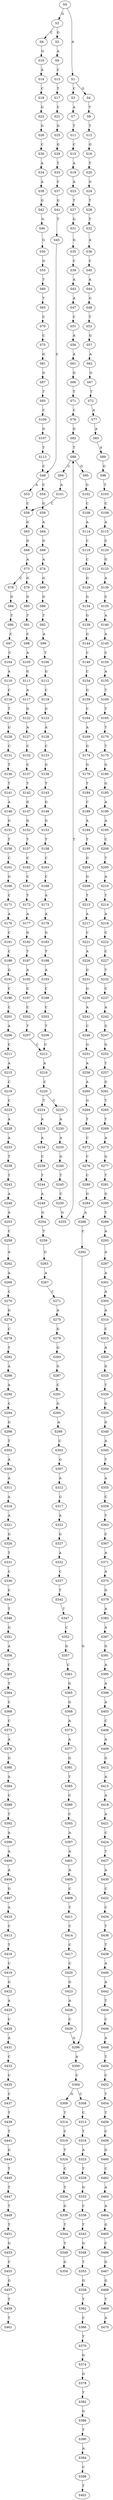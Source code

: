 strict digraph  {
	S0 -> S1 [ label = A ];
	S0 -> S2 [ label = G ];
	S1 -> S3 [ label = C ];
	S1 -> S4 [ label = G ];
	S2 -> S5 [ label = G ];
	S2 -> S6 [ label = C ];
	S3 -> S7 [ label = A ];
	S4 -> S8 [ label = T ];
	S5 -> S9 [ label = A ];
	S6 -> S10 [ label = G ];
	S7 -> S11 [ label = T ];
	S8 -> S12 [ label = T ];
	S9 -> S13 [ label = C ];
	S10 -> S14 [ label = A ];
	S11 -> S15 [ label = C ];
	S12 -> S16 [ label = G ];
	S13 -> S17 [ label = T ];
	S14 -> S18 [ label = C ];
	S15 -> S19 [ label = A ];
	S16 -> S20 [ label = T ];
	S17 -> S21 [ label = C ];
	S18 -> S22 [ label = G ];
	S19 -> S23 [ label = A ];
	S20 -> S24 [ label = G ];
	S21 -> S25 [ label = G ];
	S22 -> S26 [ label = G ];
	S23 -> S27 [ label = T ];
	S24 -> S28 [ label = T ];
	S25 -> S29 [ label = G ];
	S26 -> S30 [ label = C ];
	S27 -> S31 [ label = G ];
	S28 -> S32 [ label = T ];
	S29 -> S33 [ label = T ];
	S30 -> S34 [ label = A ];
	S31 -> S35 [ label = G ];
	S32 -> S36 [ label = A ];
	S33 -> S37 [ label = C ];
	S34 -> S38 [ label = A ];
	S35 -> S39 [ label = C ];
	S36 -> S40 [ label = C ];
	S37 -> S41 [ label = G ];
	S38 -> S42 [ label = G ];
	S39 -> S43 [ label = A ];
	S40 -> S44 [ label = A ];
	S41 -> S45 [ label = T ];
	S42 -> S46 [ label = G ];
	S43 -> S47 [ label = A ];
	S44 -> S48 [ label = G ];
	S45 -> S49 [ label = C ];
	S46 -> S50 [ label = G ];
	S47 -> S51 [ label = C ];
	S48 -> S52 [ label = T ];
	S49 -> S53 [ label = A ];
	S49 -> S54 [ label = C ];
	S50 -> S55 [ label = G ];
	S51 -> S56 [ label = A ];
	S52 -> S57 [ label = G ];
	S53 -> S58 [ label = C ];
	S54 -> S59 [ label = G ];
	S55 -> S60 [ label = T ];
	S56 -> S61 [ label = A ];
	S57 -> S62 [ label = A ];
	S58 -> S63 [ label = G ];
	S59 -> S64 [ label = A ];
	S60 -> S65 [ label = T ];
	S61 -> S66 [ label = G ];
	S62 -> S67 [ label = G ];
	S63 -> S68 [ label = G ];
	S64 -> S69 [ label = G ];
	S65 -> S70 [ label = C ];
	S66 -> S71 [ label = T ];
	S67 -> S72 [ label = T ];
	S68 -> S73 [ label = A ];
	S69 -> S74 [ label = A ];
	S70 -> S75 [ label = C ];
	S71 -> S76 [ label = C ];
	S72 -> S77 [ label = A ];
	S73 -> S78 [ label = C ];
	S73 -> S79 [ label = G ];
	S74 -> S80 [ label = G ];
	S75 -> S81 [ label = G ];
	S76 -> S82 [ label = G ];
	S77 -> S83 [ label = A ];
	S78 -> S84 [ label = G ];
	S79 -> S85 [ label = G ];
	S80 -> S86 [ label = G ];
	S81 -> S87 [ label = G ];
	S82 -> S88 [ label = T ];
	S83 -> S89 [ label = A ];
	S84 -> S90 [ label = T ];
	S85 -> S91 [ label = T ];
	S86 -> S92 [ label = T ];
	S87 -> S93 [ label = T ];
	S88 -> S94 [ label = C ];
	S88 -> S95 [ label = G ];
	S89 -> S96 [ label = G ];
	S90 -> S97 [ label = C ];
	S91 -> S98 [ label = C ];
	S92 -> S99 [ label = A ];
	S93 -> S100 [ label = C ];
	S94 -> S101 [ label = A ];
	S95 -> S102 [ label = G ];
	S96 -> S103 [ label = T ];
	S97 -> S104 [ label = C ];
	S98 -> S105 [ label = A ];
	S99 -> S106 [ label = T ];
	S100 -> S107 [ label = G ];
	S101 -> S58 [ label = C ];
	S102 -> S108 [ label = C ];
	S103 -> S109 [ label = C ];
	S104 -> S110 [ label = A ];
	S105 -> S111 [ label = G ];
	S106 -> S112 [ label = G ];
	S107 -> S113 [ label = T ];
	S108 -> S114 [ label = A ];
	S109 -> S115 [ label = A ];
	S110 -> S116 [ label = C ];
	S111 -> S117 [ label = A ];
	S112 -> S118 [ label = C ];
	S113 -> S49 [ label = C ];
	S114 -> S119 [ label = C ];
	S115 -> S120 [ label = C ];
	S116 -> S121 [ label = T ];
	S117 -> S122 [ label = G ];
	S118 -> S123 [ label = G ];
	S119 -> S124 [ label = C ];
	S120 -> S125 [ label = G ];
	S121 -> S126 [ label = G ];
	S122 -> S127 [ label = A ];
	S123 -> S128 [ label = A ];
	S124 -> S129 [ label = G ];
	S125 -> S130 [ label = A ];
	S126 -> S131 [ label = C ];
	S127 -> S132 [ label = C ];
	S128 -> S133 [ label = C ];
	S129 -> S134 [ label = G ];
	S130 -> S135 [ label = C ];
	S131 -> S136 [ label = T ];
	S132 -> S137 [ label = C ];
	S133 -> S138 [ label = G ];
	S134 -> S139 [ label = G ];
	S135 -> S140 [ label = A ];
	S136 -> S141 [ label = T ];
	S137 -> S142 [ label = T ];
	S138 -> S143 [ label = T ];
	S139 -> S144 [ label = G ];
	S140 -> S145 [ label = A ];
	S141 -> S146 [ label = A ];
	S142 -> S147 [ label = G ];
	S143 -> S148 [ label = G ];
	S144 -> S149 [ label = C ];
	S145 -> S150 [ label = C ];
	S146 -> S151 [ label = G ];
	S147 -> S152 [ label = G ];
	S148 -> S153 [ label = G ];
	S149 -> S154 [ label = C ];
	S150 -> S155 [ label = A ];
	S151 -> S156 [ label = T ];
	S152 -> S157 [ label = T ];
	S153 -> S158 [ label = T ];
	S154 -> S159 [ label = G ];
	S155 -> S160 [ label = T ];
	S156 -> S161 [ label = C ];
	S157 -> S162 [ label = C ];
	S158 -> S163 [ label = C ];
	S159 -> S164 [ label = C ];
	S160 -> S165 [ label = T ];
	S161 -> S166 [ label = G ];
	S162 -> S167 [ label = C ];
	S163 -> S168 [ label = C ];
	S164 -> S169 [ label = A ];
	S165 -> S170 [ label = T ];
	S166 -> S171 [ label = C ];
	S167 -> S172 [ label = T ];
	S168 -> S173 [ label = A ];
	S169 -> S174 [ label = G ];
	S170 -> S175 [ label = T ];
	S171 -> S176 [ label = A ];
	S172 -> S177 [ label = A ];
	S173 -> S178 [ label = A ];
	S174 -> S179 [ label = G ];
	S175 -> S180 [ label = G ];
	S176 -> S181 [ label = C ];
	S177 -> S182 [ label = G ];
	S178 -> S183 [ label = G ];
	S179 -> S184 [ label = T ];
	S180 -> S185 [ label = G ];
	S181 -> S186 [ label = C ];
	S182 -> S187 [ label = T ];
	S183 -> S188 [ label = T ];
	S184 -> S189 [ label = C ];
	S185 -> S190 [ label = A ];
	S186 -> S191 [ label = G ];
	S187 -> S192 [ label = A ];
	S188 -> S193 [ label = A ];
	S189 -> S194 [ label = A ];
	S190 -> S195 [ label = A ];
	S191 -> S196 [ label = C ];
	S192 -> S197 [ label = C ];
	S193 -> S198 [ label = C ];
	S194 -> S199 [ label = T ];
	S195 -> S200 [ label = C ];
	S196 -> S201 [ label = C ];
	S197 -> S202 [ label = C ];
	S198 -> S203 [ label = C ];
	S199 -> S204 [ label = G ];
	S200 -> S205 [ label = T ];
	S201 -> S206 [ label = A ];
	S202 -> S207 [ label = T ];
	S203 -> S208 [ label = T ];
	S204 -> S209 [ label = G ];
	S205 -> S210 [ label = A ];
	S206 -> S211 [ label = C ];
	S207 -> S212 [ label = C ];
	S208 -> S212 [ label = C ];
	S209 -> S213 [ label = T ];
	S210 -> S214 [ label = T ];
	S211 -> S215 [ label = A ];
	S212 -> S216 [ label = A ];
	S213 -> S217 [ label = A ];
	S214 -> S218 [ label = A ];
	S215 -> S219 [ label = C ];
	S216 -> S220 [ label = C ];
	S217 -> S221 [ label = C ];
	S218 -> S222 [ label = C ];
	S219 -> S223 [ label = C ];
	S220 -> S224 [ label = T ];
	S220 -> S225 [ label = C ];
	S221 -> S226 [ label = A ];
	S222 -> S227 [ label = C ];
	S223 -> S228 [ label = A ];
	S224 -> S229 [ label = A ];
	S225 -> S230 [ label = A ];
	S226 -> S231 [ label = G ];
	S227 -> S232 [ label = T ];
	S228 -> S233 [ label = A ];
	S229 -> S234 [ label = A ];
	S230 -> S235 [ label = A ];
	S231 -> S236 [ label = G ];
	S232 -> S237 [ label = C ];
	S233 -> S238 [ label = T ];
	S234 -> S239 [ label = C ];
	S235 -> S240 [ label = G ];
	S236 -> S241 [ label = A ];
	S237 -> S242 [ label = A ];
	S238 -> S243 [ label = T ];
	S239 -> S244 [ label = T ];
	S240 -> S245 [ label = T ];
	S241 -> S246 [ label = C ];
	S242 -> S247 [ label = G ];
	S243 -> S248 [ label = A ];
	S244 -> S249 [ label = A ];
	S245 -> S250 [ label = C ];
	S246 -> S251 [ label = G ];
	S247 -> S252 [ label = G ];
	S248 -> S253 [ label = A ];
	S249 -> S254 [ label = G ];
	S250 -> S255 [ label = G ];
	S251 -> S256 [ label = A ];
	S252 -> S257 [ label = T ];
	S253 -> S258 [ label = C ];
	S254 -> S259 [ label = T ];
	S255 -> S88 [ label = T ];
	S256 -> S260 [ label = A ];
	S257 -> S261 [ label = G ];
	S258 -> S262 [ label = A ];
	S259 -> S263 [ label = G ];
	S260 -> S264 [ label = G ];
	S261 -> S265 [ label = T ];
	S262 -> S266 [ label = A ];
	S263 -> S267 [ label = A ];
	S264 -> S268 [ label = T ];
	S265 -> S269 [ label = T ];
	S266 -> S270 [ label = C ];
	S267 -> S271 [ label = C ];
	S268 -> S272 [ label = C ];
	S269 -> S273 [ label = A ];
	S270 -> S274 [ label = G ];
	S271 -> S275 [ label = A ];
	S272 -> S276 [ label = C ];
	S273 -> S277 [ label = G ];
	S274 -> S278 [ label = C ];
	S275 -> S279 [ label = G ];
	S276 -> S280 [ label = C ];
	S277 -> S281 [ label = T ];
	S278 -> S282 [ label = T ];
	S279 -> S283 [ label = G ];
	S280 -> S284 [ label = G ];
	S281 -> S285 [ label = G ];
	S282 -> S286 [ label = A ];
	S283 -> S287 [ label = G ];
	S284 -> S288 [ label = A ];
	S285 -> S289 [ label = T ];
	S286 -> S290 [ label = A ];
	S287 -> S291 [ label = C ];
	S288 -> S292 [ label = C ];
	S289 -> S293 [ label = A ];
	S290 -> S294 [ label = C ];
	S291 -> S295 [ label = G ];
	S292 -> S296 [ label = G ];
	S293 -> S297 [ label = A ];
	S294 -> S298 [ label = G ];
	S295 -> S299 [ label = A ];
	S296 -> S300 [ label = A ];
	S297 -> S301 [ label = A ];
	S298 -> S302 [ label = T ];
	S299 -> S303 [ label = C ];
	S300 -> S304 [ label = C ];
	S301 -> S305 [ label = A ];
	S302 -> S306 [ label = A ];
	S303 -> S307 [ label = G ];
	S304 -> S308 [ label = C ];
	S304 -> S309 [ label = G ];
	S305 -> S310 [ label = A ];
	S306 -> S311 [ label = A ];
	S307 -> S312 [ label = A ];
	S308 -> S313 [ label = C ];
	S309 -> S314 [ label = T ];
	S310 -> S315 [ label = C ];
	S311 -> S316 [ label = A ];
	S312 -> S317 [ label = G ];
	S313 -> S318 [ label = T ];
	S314 -> S319 [ label = C ];
	S315 -> S320 [ label = A ];
	S316 -> S321 [ label = A ];
	S317 -> S322 [ label = A ];
	S318 -> S323 [ label = A ];
	S319 -> S324 [ label = T ];
	S320 -> S325 [ label = G ];
	S321 -> S326 [ label = G ];
	S322 -> S327 [ label = G ];
	S323 -> S328 [ label = T ];
	S324 -> S329 [ label = C ];
	S325 -> S330 [ label = T ];
	S326 -> S331 [ label = T ];
	S327 -> S332 [ label = A ];
	S328 -> S333 [ label = G ];
	S329 -> S334 [ label = T ];
	S330 -> S335 [ label = G ];
	S331 -> S336 [ label = C ];
	S332 -> S337 [ label = C ];
	S333 -> S338 [ label = C ];
	S334 -> S339 [ label = G ];
	S335 -> S340 [ label = G ];
	S336 -> S341 [ label = C ];
	S337 -> S342 [ label = T ];
	S338 -> S343 [ label = T ];
	S339 -> S344 [ label = T ];
	S340 -> S345 [ label = A ];
	S341 -> S346 [ label = T ];
	S342 -> S347 [ label = T ];
	S343 -> S348 [ label = G ];
	S344 -> S349 [ label = T ];
	S345 -> S350 [ label = T ];
	S346 -> S351 [ label = G ];
	S347 -> S352 [ label = C ];
	S348 -> S353 [ label = T ];
	S349 -> S354 [ label = G ];
	S350 -> S355 [ label = A ];
	S351 -> S356 [ label = A ];
	S352 -> S357 [ label = G ];
	S353 -> S358 [ label = G ];
	S355 -> S359 [ label = C ];
	S356 -> S360 [ label = C ];
	S357 -> S361 [ label = C ];
	S358 -> S362 [ label = T ];
	S359 -> S363 [ label = T ];
	S360 -> S364 [ label = T ];
	S361 -> S365 [ label = G ];
	S362 -> S366 [ label = C ];
	S363 -> S367 [ label = C ];
	S364 -> S368 [ label = C ];
	S365 -> S369 [ label = G ];
	S366 -> S370 [ label = T ];
	S367 -> S371 [ label = A ];
	S368 -> S372 [ label = C ];
	S369 -> S373 [ label = A ];
	S370 -> S374 [ label = G ];
	S371 -> S375 [ label = A ];
	S372 -> S376 [ label = A ];
	S373 -> S377 [ label = A ];
	S374 -> S378 [ label = G ];
	S375 -> S379 [ label = G ];
	S376 -> S380 [ label = G ];
	S377 -> S381 [ label = G ];
	S378 -> S382 [ label = T ];
	S379 -> S383 [ label = A ];
	S380 -> S384 [ label = A ];
	S381 -> S385 [ label = T ];
	S382 -> S386 [ label = G ];
	S383 -> S387 [ label = A ];
	S384 -> S388 [ label = C ];
	S385 -> S389 [ label = C ];
	S386 -> S390 [ label = T ];
	S387 -> S391 [ label = G ];
	S388 -> S392 [ label = T ];
	S389 -> S393 [ label = C ];
	S390 -> S394 [ label = A ];
	S391 -> S395 [ label = A ];
	S392 -> S396 [ label = A ];
	S393 -> S397 [ label = A ];
	S394 -> S398 [ label = C ];
	S395 -> S399 [ label = A ];
	S396 -> S400 [ label = A ];
	S397 -> S401 [ label = A ];
	S398 -> S402 [ label = T ];
	S399 -> S403 [ label = A ];
	S400 -> S404 [ label = A ];
	S401 -> S405 [ label = A ];
	S403 -> S406 [ label = C ];
	S404 -> S407 [ label = G ];
	S405 -> S408 [ label = C ];
	S406 -> S409 [ label = A ];
	S407 -> S410 [ label = A ];
	S408 -> S411 [ label = T ];
	S409 -> S412 [ label = G ];
	S410 -> S413 [ label = C ];
	S411 -> S414 [ label = C ];
	S412 -> S415 [ label = A ];
	S413 -> S416 [ label = T ];
	S414 -> S417 [ label = C ];
	S415 -> S418 [ label = A ];
	S416 -> S419 [ label = C ];
	S417 -> S420 [ label = C ];
	S418 -> S421 [ label = A ];
	S419 -> S422 [ label = G ];
	S420 -> S423 [ label = G ];
	S421 -> S424 [ label = C ];
	S422 -> S425 [ label = A ];
	S423 -> S426 [ label = A ];
	S424 -> S427 [ label = T ];
	S425 -> S428 [ label = C ];
	S426 -> S429 [ label = C ];
	S427 -> S430 [ label = A ];
	S428 -> S431 [ label = A ];
	S429 -> S296 [ label = G ];
	S430 -> S432 [ label = C ];
	S431 -> S433 [ label = C ];
	S432 -> S434 [ label = C ];
	S433 -> S435 [ label = C ];
	S434 -> S436 [ label = T ];
	S435 -> S437 [ label = C ];
	S436 -> S438 [ label = T ];
	S437 -> S439 [ label = T ];
	S438 -> S440 [ label = A ];
	S439 -> S441 [ label = T ];
	S440 -> S442 [ label = A ];
	S441 -> S443 [ label = G ];
	S442 -> S444 [ label = T ];
	S443 -> S445 [ label = T ];
	S444 -> S446 [ label = C ];
	S445 -> S447 [ label = T ];
	S446 -> S448 [ label = A ];
	S447 -> S449 [ label = T ];
	S448 -> S450 [ label = T ];
	S449 -> S451 [ label = T ];
	S450 -> S452 [ label = C ];
	S451 -> S453 [ label = G ];
	S452 -> S454 [ label = T ];
	S453 -> S455 [ label = C ];
	S454 -> S456 [ label = T ];
	S455 -> S457 [ label = G ];
	S456 -> S458 [ label = C ];
	S457 -> S459 [ label = T ];
	S458 -> S460 [ label = G ];
	S459 -> S461 [ label = T ];
	S460 -> S462 [ label = C ];
	S462 -> S463 [ label = A ];
	S463 -> S464 [ label = A ];
	S464 -> S465 [ label = G ];
	S465 -> S466 [ label = C ];
	S466 -> S467 [ label = G ];
	S467 -> S468 [ label = G ];
	S468 -> S469 [ label = T ];
	S469 -> S470 [ label = A ];
}
